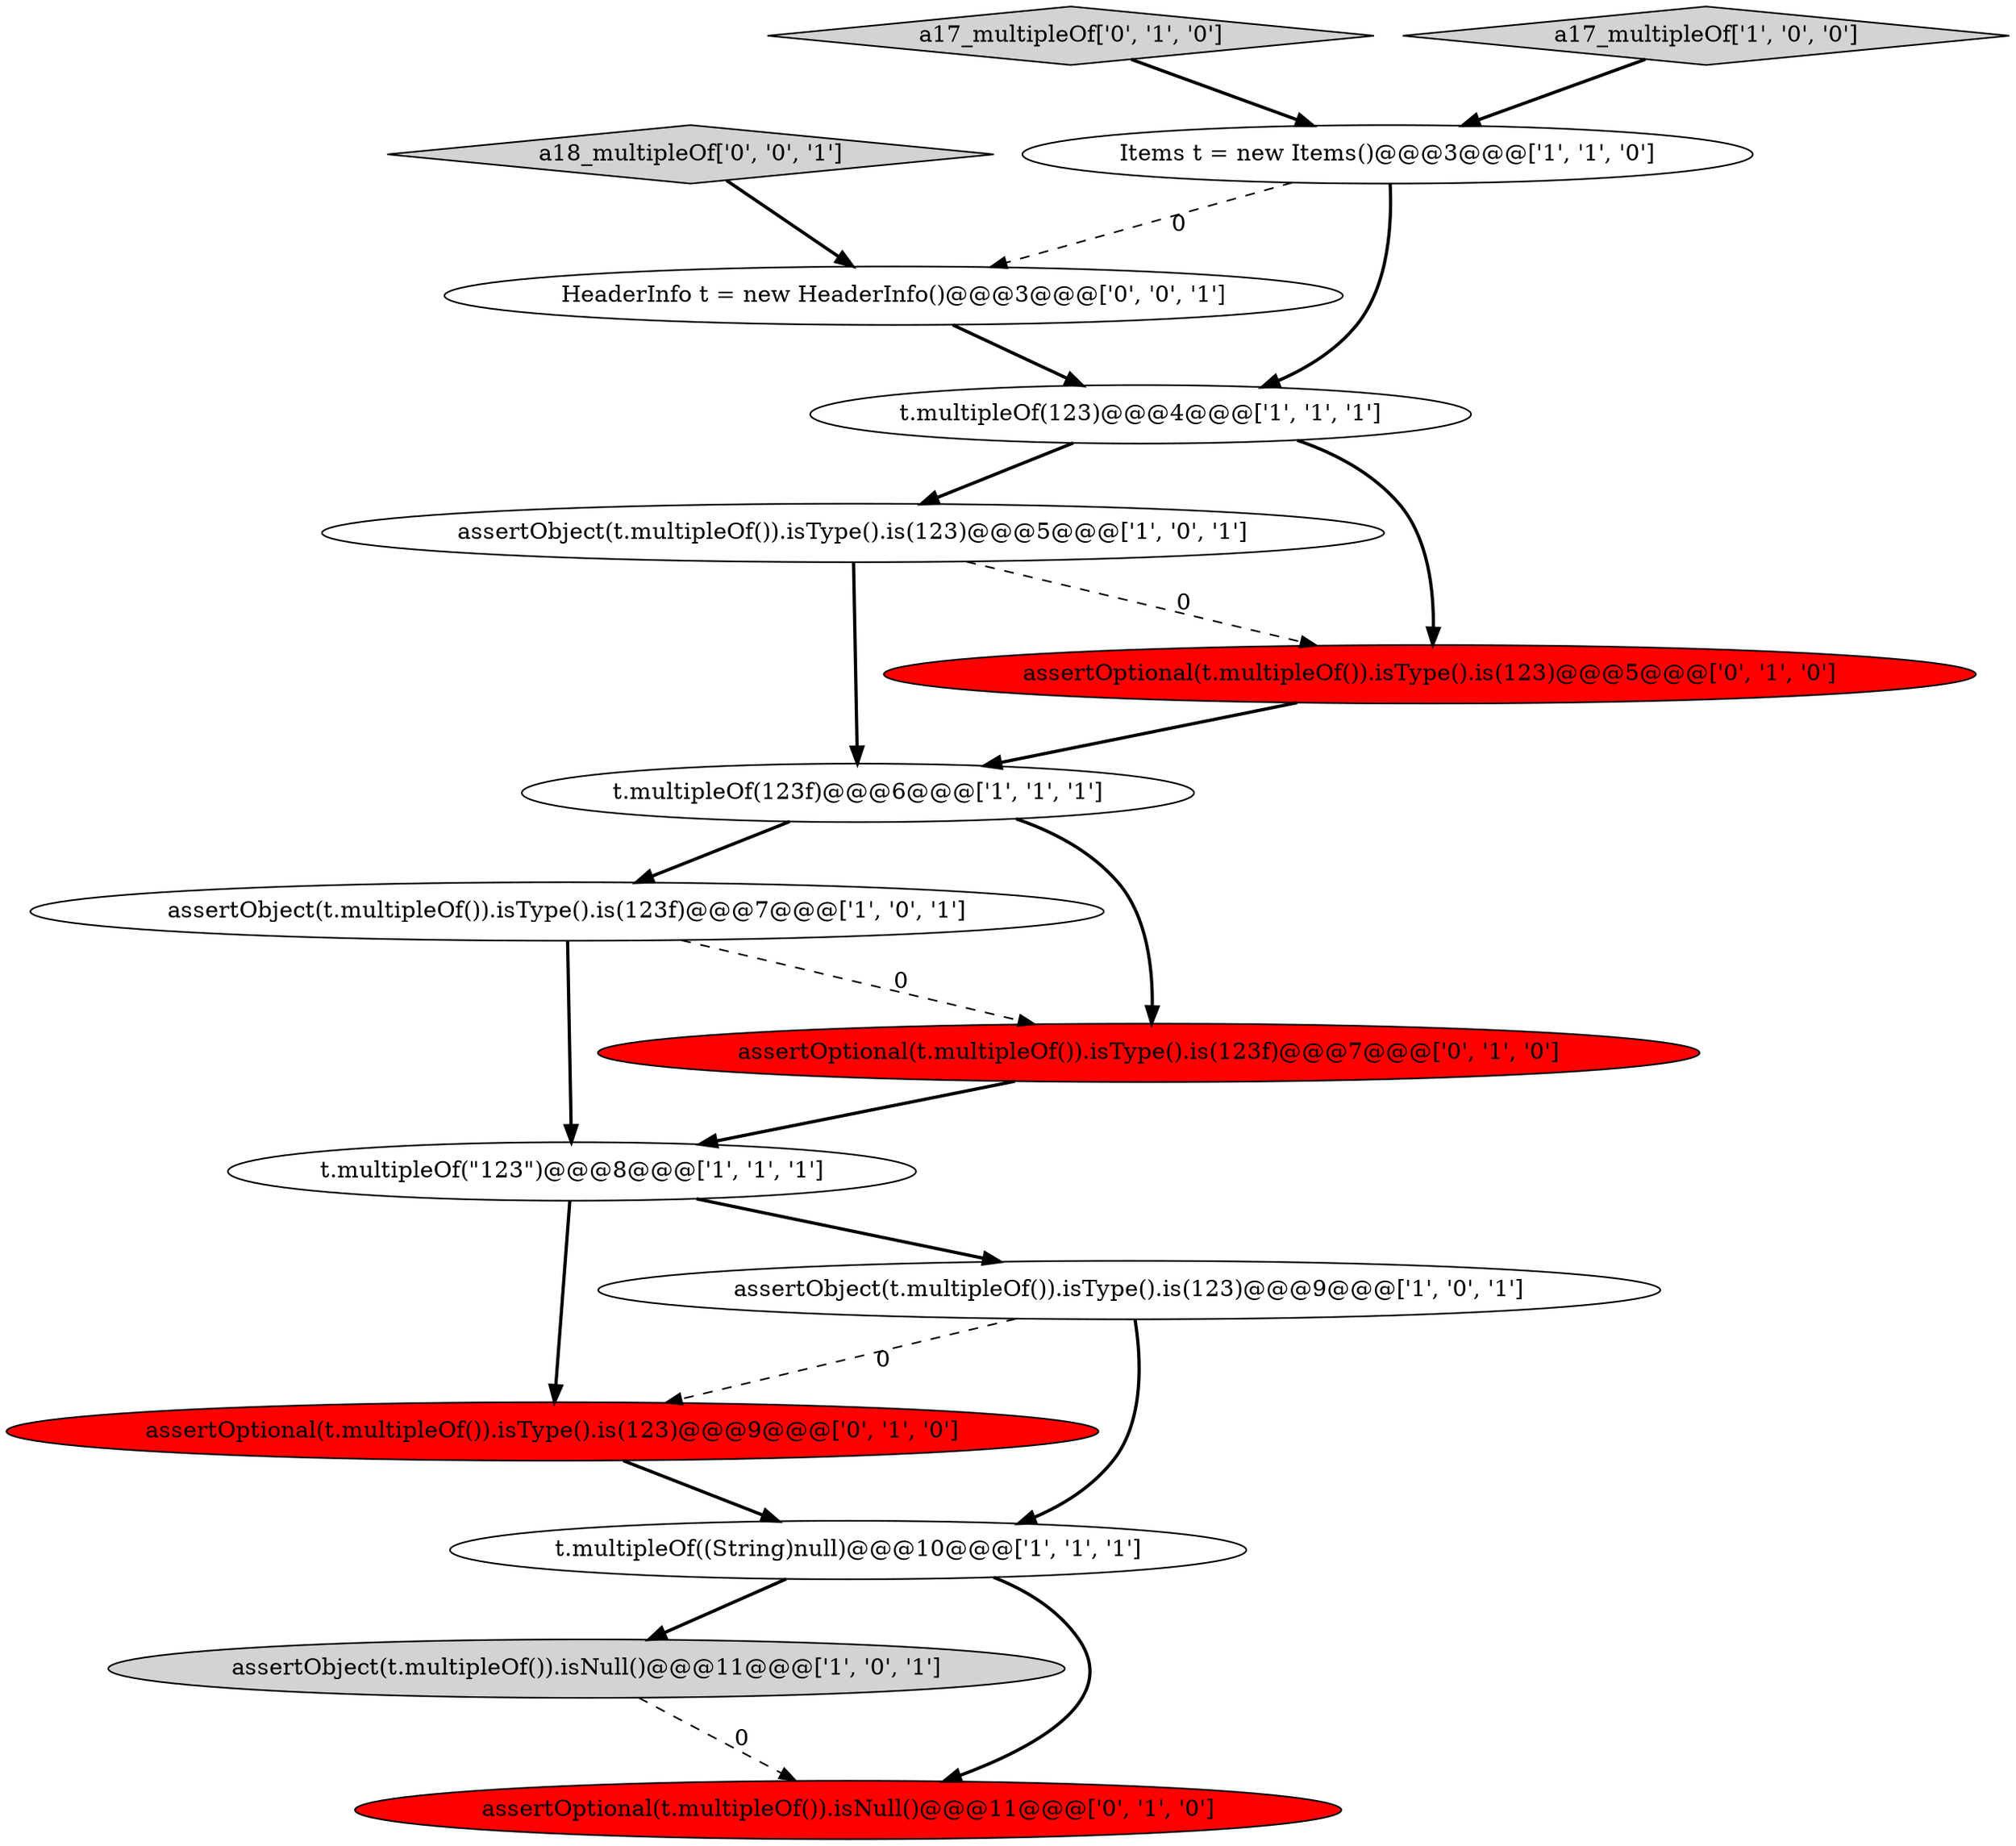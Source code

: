 digraph {
8 [style = filled, label = "assertObject(t.multipleOf()).isNull()@@@11@@@['1', '0', '1']", fillcolor = lightgray, shape = ellipse image = "AAA0AAABBB1BBB"];
12 [style = filled, label = "assertOptional(t.multipleOf()).isType().is(123)@@@9@@@['0', '1', '0']", fillcolor = red, shape = ellipse image = "AAA1AAABBB2BBB"];
6 [style = filled, label = "t.multipleOf(123)@@@4@@@['1', '1', '1']", fillcolor = white, shape = ellipse image = "AAA0AAABBB1BBB"];
9 [style = filled, label = "t.multipleOf((String)null)@@@10@@@['1', '1', '1']", fillcolor = white, shape = ellipse image = "AAA0AAABBB1BBB"];
11 [style = filled, label = "a17_multipleOf['0', '1', '0']", fillcolor = lightgray, shape = diamond image = "AAA0AAABBB2BBB"];
2 [style = filled, label = "assertObject(t.multipleOf()).isType().is(123)@@@5@@@['1', '0', '1']", fillcolor = white, shape = ellipse image = "AAA0AAABBB1BBB"];
0 [style = filled, label = "Items t = new Items()@@@3@@@['1', '1', '0']", fillcolor = white, shape = ellipse image = "AAA0AAABBB1BBB"];
16 [style = filled, label = "a18_multipleOf['0', '0', '1']", fillcolor = lightgray, shape = diamond image = "AAA0AAABBB3BBB"];
14 [style = filled, label = "assertOptional(t.multipleOf()).isNull()@@@11@@@['0', '1', '0']", fillcolor = red, shape = ellipse image = "AAA1AAABBB2BBB"];
13 [style = filled, label = "assertOptional(t.multipleOf()).isType().is(123)@@@5@@@['0', '1', '0']", fillcolor = red, shape = ellipse image = "AAA1AAABBB2BBB"];
5 [style = filled, label = "assertObject(t.multipleOf()).isType().is(123)@@@9@@@['1', '0', '1']", fillcolor = white, shape = ellipse image = "AAA0AAABBB1BBB"];
15 [style = filled, label = "HeaderInfo t = new HeaderInfo()@@@3@@@['0', '0', '1']", fillcolor = white, shape = ellipse image = "AAA0AAABBB3BBB"];
4 [style = filled, label = "t.multipleOf(\"123\")@@@8@@@['1', '1', '1']", fillcolor = white, shape = ellipse image = "AAA0AAABBB1BBB"];
1 [style = filled, label = "t.multipleOf(123f)@@@6@@@['1', '1', '1']", fillcolor = white, shape = ellipse image = "AAA0AAABBB1BBB"];
7 [style = filled, label = "a17_multipleOf['1', '0', '0']", fillcolor = lightgray, shape = diamond image = "AAA0AAABBB1BBB"];
3 [style = filled, label = "assertObject(t.multipleOf()).isType().is(123f)@@@7@@@['1', '0', '1']", fillcolor = white, shape = ellipse image = "AAA0AAABBB1BBB"];
10 [style = filled, label = "assertOptional(t.multipleOf()).isType().is(123f)@@@7@@@['0', '1', '0']", fillcolor = red, shape = ellipse image = "AAA1AAABBB2BBB"];
16->15 [style = bold, label=""];
5->12 [style = dashed, label="0"];
5->9 [style = bold, label=""];
0->6 [style = bold, label=""];
2->1 [style = bold, label=""];
1->3 [style = bold, label=""];
0->15 [style = dashed, label="0"];
7->0 [style = bold, label=""];
15->6 [style = bold, label=""];
8->14 [style = dashed, label="0"];
9->8 [style = bold, label=""];
12->9 [style = bold, label=""];
3->4 [style = bold, label=""];
13->1 [style = bold, label=""];
6->2 [style = bold, label=""];
11->0 [style = bold, label=""];
2->13 [style = dashed, label="0"];
6->13 [style = bold, label=""];
9->14 [style = bold, label=""];
10->4 [style = bold, label=""];
4->12 [style = bold, label=""];
3->10 [style = dashed, label="0"];
1->10 [style = bold, label=""];
4->5 [style = bold, label=""];
}
